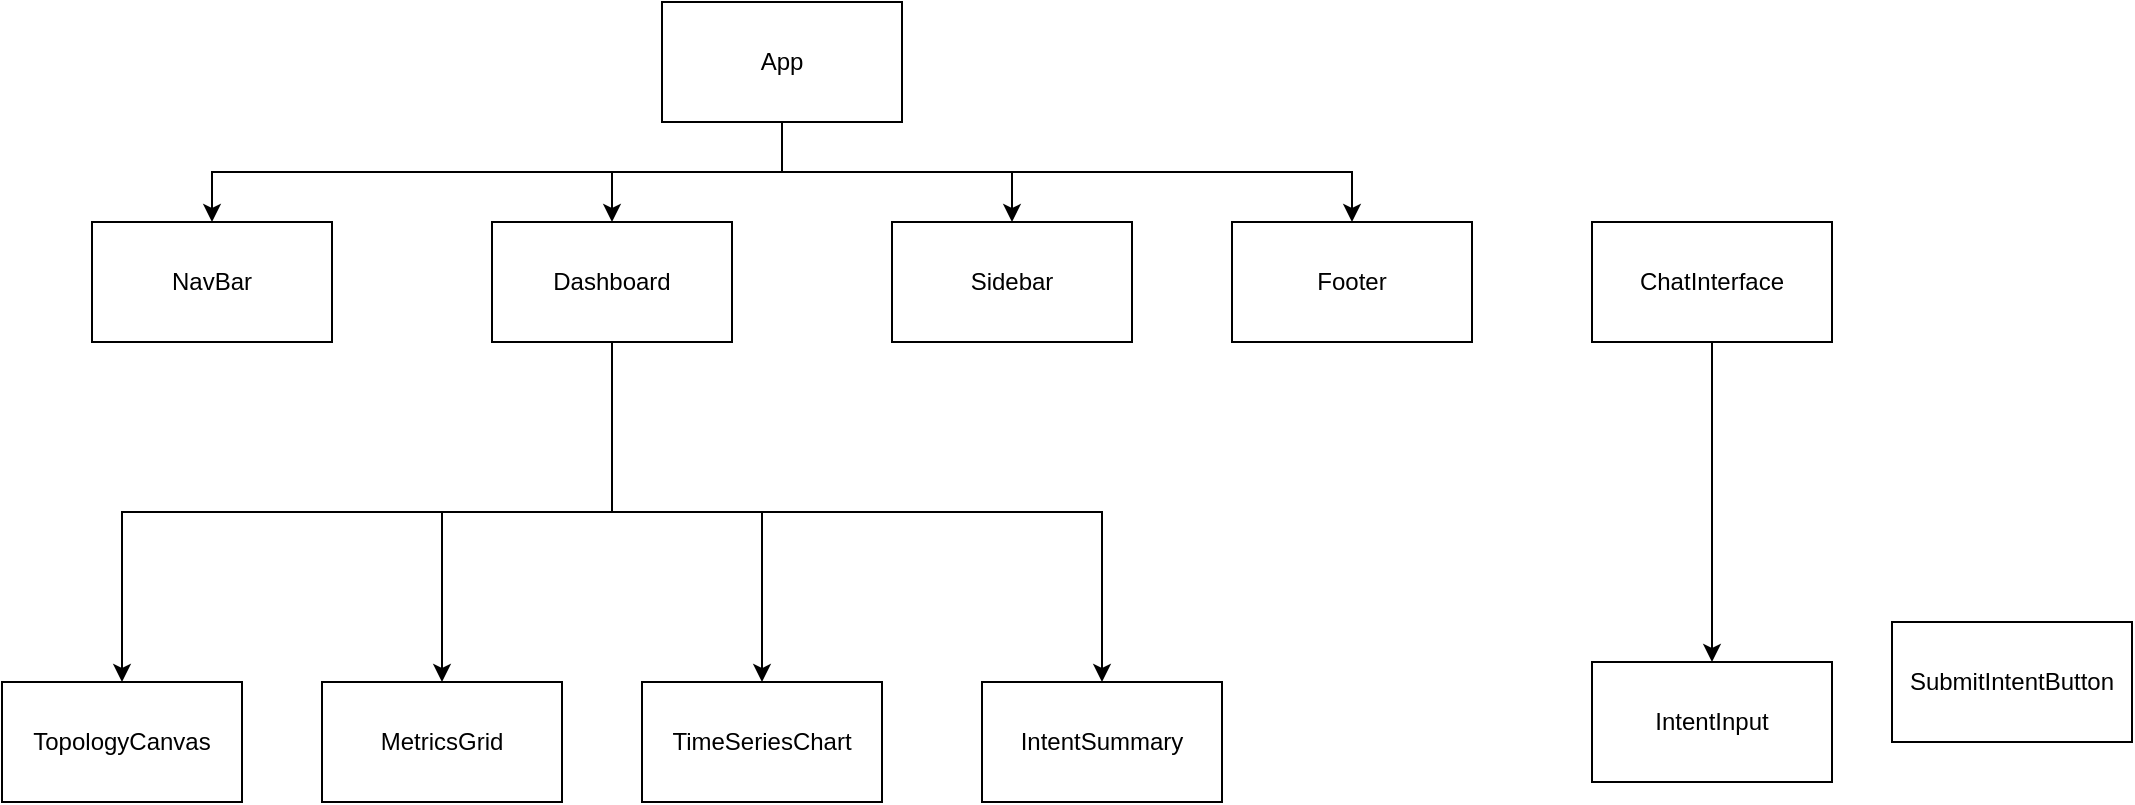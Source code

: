 <mxfile version="28.2.0">
  <diagram name="Page-1" id="QwIS1v0G9uv_Q_8WFldx">
    <mxGraphModel dx="1097" dy="555" grid="1" gridSize="10" guides="1" tooltips="1" connect="1" arrows="1" fold="1" page="1" pageScale="1" pageWidth="850" pageHeight="1100" math="0" shadow="0">
      <root>
        <mxCell id="0" />
        <mxCell id="1" parent="0" />
        <mxCell id="VKdG92RhQ-Mi5-ToEN4U-5" style="edgeStyle=orthogonalEdgeStyle;rounded=0;orthogonalLoop=1;jettySize=auto;html=1;" edge="1" parent="1" source="VKdG92RhQ-Mi5-ToEN4U-1" target="VKdG92RhQ-Mi5-ToEN4U-3">
          <mxGeometry relative="1" as="geometry" />
        </mxCell>
        <mxCell id="VKdG92RhQ-Mi5-ToEN4U-6" style="edgeStyle=orthogonalEdgeStyle;rounded=0;orthogonalLoop=1;jettySize=auto;html=1;exitX=0.5;exitY=1;exitDx=0;exitDy=0;" edge="1" parent="1" source="VKdG92RhQ-Mi5-ToEN4U-1" target="VKdG92RhQ-Mi5-ToEN4U-2">
          <mxGeometry relative="1" as="geometry" />
        </mxCell>
        <mxCell id="VKdG92RhQ-Mi5-ToEN4U-7" style="edgeStyle=orthogonalEdgeStyle;rounded=0;orthogonalLoop=1;jettySize=auto;html=1;exitX=0.5;exitY=1;exitDx=0;exitDy=0;" edge="1" parent="1" source="VKdG92RhQ-Mi5-ToEN4U-1" target="VKdG92RhQ-Mi5-ToEN4U-4">
          <mxGeometry relative="1" as="geometry" />
        </mxCell>
        <mxCell id="VKdG92RhQ-Mi5-ToEN4U-18" style="edgeStyle=orthogonalEdgeStyle;rounded=0;orthogonalLoop=1;jettySize=auto;html=1;exitX=0.5;exitY=1;exitDx=0;exitDy=0;" edge="1" parent="1" source="VKdG92RhQ-Mi5-ToEN4U-1" target="VKdG92RhQ-Mi5-ToEN4U-8">
          <mxGeometry relative="1" as="geometry" />
        </mxCell>
        <mxCell id="VKdG92RhQ-Mi5-ToEN4U-1" value="App" style="rounded=0;whiteSpace=wrap;html=1;" vertex="1" parent="1">
          <mxGeometry x="365" y="170" width="120" height="60" as="geometry" />
        </mxCell>
        <mxCell id="VKdG92RhQ-Mi5-ToEN4U-2" value="NavBar" style="whiteSpace=wrap;html=1;" vertex="1" parent="1">
          <mxGeometry x="80" y="280" width="120" height="60" as="geometry" />
        </mxCell>
        <mxCell id="VKdG92RhQ-Mi5-ToEN4U-3" value="Sidebar" style="whiteSpace=wrap;html=1;" vertex="1" parent="1">
          <mxGeometry x="480" y="280" width="120" height="60" as="geometry" />
        </mxCell>
        <mxCell id="VKdG92RhQ-Mi5-ToEN4U-4" value="Footer" style="whiteSpace=wrap;html=1;" vertex="1" parent="1">
          <mxGeometry x="650" y="280" width="120" height="60" as="geometry" />
        </mxCell>
        <mxCell id="VKdG92RhQ-Mi5-ToEN4U-13" style="edgeStyle=orthogonalEdgeStyle;rounded=0;orthogonalLoop=1;jettySize=auto;html=1;exitX=0.5;exitY=1;exitDx=0;exitDy=0;" edge="1" parent="1" source="VKdG92RhQ-Mi5-ToEN4U-8" target="VKdG92RhQ-Mi5-ToEN4U-9">
          <mxGeometry relative="1" as="geometry" />
        </mxCell>
        <mxCell id="VKdG92RhQ-Mi5-ToEN4U-14" style="edgeStyle=orthogonalEdgeStyle;rounded=0;orthogonalLoop=1;jettySize=auto;html=1;" edge="1" parent="1" source="VKdG92RhQ-Mi5-ToEN4U-8" target="VKdG92RhQ-Mi5-ToEN4U-12">
          <mxGeometry relative="1" as="geometry" />
        </mxCell>
        <mxCell id="VKdG92RhQ-Mi5-ToEN4U-16" style="edgeStyle=orthogonalEdgeStyle;rounded=0;orthogonalLoop=1;jettySize=auto;html=1;exitX=0.5;exitY=1;exitDx=0;exitDy=0;" edge="1" parent="1" source="VKdG92RhQ-Mi5-ToEN4U-8" target="VKdG92RhQ-Mi5-ToEN4U-11">
          <mxGeometry relative="1" as="geometry" />
        </mxCell>
        <mxCell id="VKdG92RhQ-Mi5-ToEN4U-17" style="edgeStyle=orthogonalEdgeStyle;rounded=0;orthogonalLoop=1;jettySize=auto;html=1;exitX=0.5;exitY=1;exitDx=0;exitDy=0;" edge="1" parent="1" source="VKdG92RhQ-Mi5-ToEN4U-8" target="VKdG92RhQ-Mi5-ToEN4U-10">
          <mxGeometry relative="1" as="geometry" />
        </mxCell>
        <mxCell id="VKdG92RhQ-Mi5-ToEN4U-8" value="Dashboard" style="rounded=0;whiteSpace=wrap;html=1;" vertex="1" parent="1">
          <mxGeometry x="280" y="280" width="120" height="60" as="geometry" />
        </mxCell>
        <mxCell id="VKdG92RhQ-Mi5-ToEN4U-9" value="TopologyCanvas" style="rounded=0;whiteSpace=wrap;html=1;" vertex="1" parent="1">
          <mxGeometry x="35" y="510" width="120" height="60" as="geometry" />
        </mxCell>
        <mxCell id="VKdG92RhQ-Mi5-ToEN4U-10" value="IntentSummary" style="whiteSpace=wrap;html=1;" vertex="1" parent="1">
          <mxGeometry x="525" y="510" width="120" height="60" as="geometry" />
        </mxCell>
        <mxCell id="VKdG92RhQ-Mi5-ToEN4U-11" value="TimeSeriesChart" style="whiteSpace=wrap;html=1;" vertex="1" parent="1">
          <mxGeometry x="355" y="510" width="120" height="60" as="geometry" />
        </mxCell>
        <mxCell id="VKdG92RhQ-Mi5-ToEN4U-12" value="MetricsGrid" style="whiteSpace=wrap;html=1;" vertex="1" parent="1">
          <mxGeometry x="195" y="510" width="120" height="60" as="geometry" />
        </mxCell>
        <mxCell id="VKdG92RhQ-Mi5-ToEN4U-22" style="edgeStyle=orthogonalEdgeStyle;rounded=0;orthogonalLoop=1;jettySize=auto;html=1;exitX=0.5;exitY=1;exitDx=0;exitDy=0;entryX=0.5;entryY=0;entryDx=0;entryDy=0;" edge="1" parent="1" source="VKdG92RhQ-Mi5-ToEN4U-19" target="VKdG92RhQ-Mi5-ToEN4U-20">
          <mxGeometry relative="1" as="geometry" />
        </mxCell>
        <mxCell id="VKdG92RhQ-Mi5-ToEN4U-19" value="ChatInterface" style="whiteSpace=wrap;html=1;" vertex="1" parent="1">
          <mxGeometry x="830" y="280" width="120" height="60" as="geometry" />
        </mxCell>
        <mxCell id="VKdG92RhQ-Mi5-ToEN4U-20" value="IntentInput" style="rounded=0;whiteSpace=wrap;html=1;" vertex="1" parent="1">
          <mxGeometry x="830" y="500" width="120" height="60" as="geometry" />
        </mxCell>
        <mxCell id="VKdG92RhQ-Mi5-ToEN4U-21" value="SubmitIntentButton" style="whiteSpace=wrap;html=1;" vertex="1" parent="1">
          <mxGeometry x="980" y="480" width="120" height="60" as="geometry" />
        </mxCell>
      </root>
    </mxGraphModel>
  </diagram>
</mxfile>
